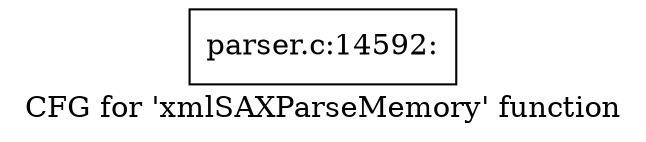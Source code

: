 digraph "CFG for 'xmlSAXParseMemory' function" {
	label="CFG for 'xmlSAXParseMemory' function";

	Node0x447ae50 [shape=record,label="{parser.c:14592:}"];
}
